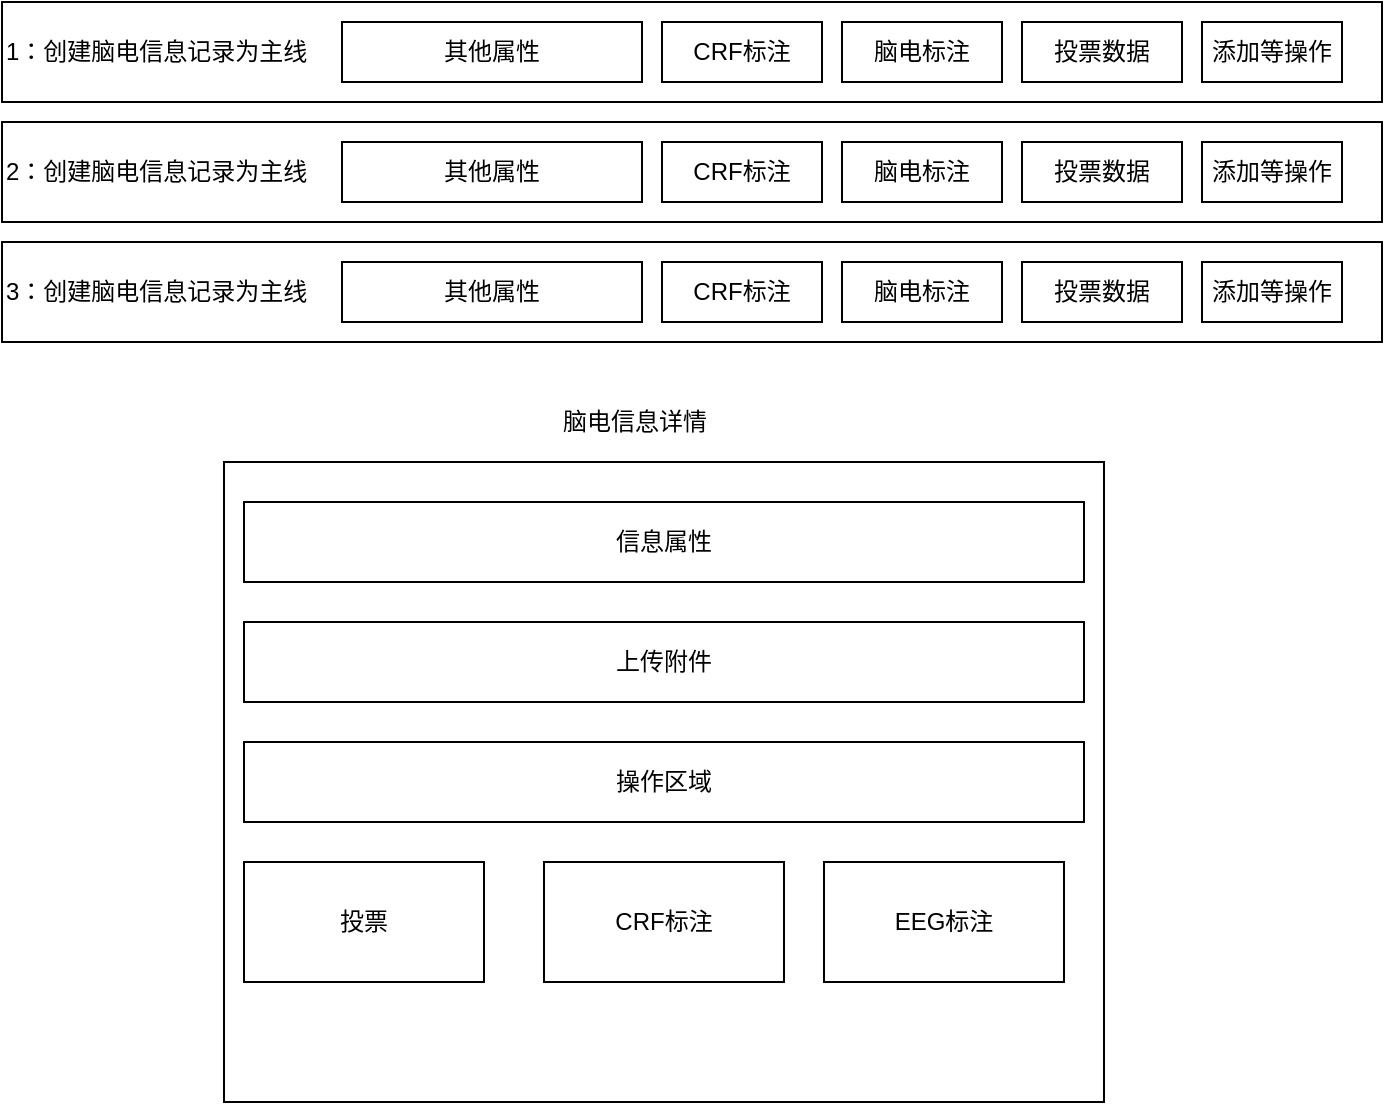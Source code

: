 <mxfile version="15.8.8" type="github"><diagram id="2P-IcHf5kusqsFVMrUGf" name="第 1 页"><mxGraphModel dx="1422" dy="762" grid="1" gridSize="10" guides="1" tooltips="1" connect="1" arrows="1" fold="1" page="1" pageScale="1" pageWidth="827" pageHeight="1169" math="0" shadow="0"><root><mxCell id="0"/><mxCell id="1" parent="0"/><mxCell id="NW2YHNt678Ip9tcdIz6_-1" value="2：创建脑电信息记录为主线" style="rounded=0;whiteSpace=wrap;html=1;align=left;" vertex="1" parent="1"><mxGeometry x="69" y="110" width="690" height="50" as="geometry"/></mxCell><mxCell id="NW2YHNt678Ip9tcdIz6_-2" value="CRF标注" style="rounded=0;whiteSpace=wrap;html=1;" vertex="1" parent="1"><mxGeometry x="399" y="120" width="80" height="30" as="geometry"/></mxCell><mxCell id="NW2YHNt678Ip9tcdIz6_-3" value="脑电标注" style="rounded=0;whiteSpace=wrap;html=1;" vertex="1" parent="1"><mxGeometry x="489" y="120" width="80" height="30" as="geometry"/></mxCell><mxCell id="NW2YHNt678Ip9tcdIz6_-4" value="投票数据" style="rounded=0;whiteSpace=wrap;html=1;" vertex="1" parent="1"><mxGeometry x="579" y="120" width="80" height="30" as="geometry"/></mxCell><mxCell id="NW2YHNt678Ip9tcdIz6_-5" value="" style="rounded=0;whiteSpace=wrap;html=1;" vertex="1" parent="1"><mxGeometry x="180" y="280" width="440" height="320" as="geometry"/></mxCell><mxCell id="NW2YHNt678Ip9tcdIz6_-6" value="脑电信息详情" style="text;html=1;align=center;verticalAlign=middle;resizable=0;points=[];autosize=1;strokeColor=none;fillColor=none;" vertex="1" parent="1"><mxGeometry x="340" y="250" width="90" height="20" as="geometry"/></mxCell><mxCell id="NW2YHNt678Ip9tcdIz6_-7" value="信息属性" style="rounded=0;whiteSpace=wrap;html=1;" vertex="1" parent="1"><mxGeometry x="190" y="300" width="420" height="40" as="geometry"/></mxCell><mxCell id="NW2YHNt678Ip9tcdIz6_-8" value="添加等操作" style="rounded=0;whiteSpace=wrap;html=1;" vertex="1" parent="1"><mxGeometry x="669" y="120" width="70" height="30" as="geometry"/></mxCell><mxCell id="NW2YHNt678Ip9tcdIz6_-9" value="上传附件" style="rounded=0;whiteSpace=wrap;html=1;" vertex="1" parent="1"><mxGeometry x="190" y="360" width="420" height="40" as="geometry"/></mxCell><mxCell id="NW2YHNt678Ip9tcdIz6_-10" value="操作区域" style="rounded=0;whiteSpace=wrap;html=1;" vertex="1" parent="1"><mxGeometry x="190" y="420" width="420" height="40" as="geometry"/></mxCell><mxCell id="NW2YHNt678Ip9tcdIz6_-11" value="投票" style="rounded=0;whiteSpace=wrap;html=1;" vertex="1" parent="1"><mxGeometry x="190" y="480" width="120" height="60" as="geometry"/></mxCell><mxCell id="NW2YHNt678Ip9tcdIz6_-12" value="EEG标注" style="rounded=0;whiteSpace=wrap;html=1;" vertex="1" parent="1"><mxGeometry x="480" y="480" width="120" height="60" as="geometry"/></mxCell><mxCell id="NW2YHNt678Ip9tcdIz6_-13" value="CRF标注" style="rounded=0;whiteSpace=wrap;html=1;" vertex="1" parent="1"><mxGeometry x="340" y="480" width="120" height="60" as="geometry"/></mxCell><mxCell id="NW2YHNt678Ip9tcdIz6_-14" value="其他属性" style="rounded=0;whiteSpace=wrap;html=1;" vertex="1" parent="1"><mxGeometry x="239" y="120" width="150" height="30" as="geometry"/></mxCell><mxCell id="NW2YHNt678Ip9tcdIz6_-15" value="1：创建脑电信息记录为主线" style="rounded=0;whiteSpace=wrap;html=1;align=left;" vertex="1" parent="1"><mxGeometry x="69" y="50" width="690" height="50" as="geometry"/></mxCell><mxCell id="NW2YHNt678Ip9tcdIz6_-16" value="CRF标注" style="rounded=0;whiteSpace=wrap;html=1;" vertex="1" parent="1"><mxGeometry x="399" y="60" width="80" height="30" as="geometry"/></mxCell><mxCell id="NW2YHNt678Ip9tcdIz6_-17" value="脑电标注" style="rounded=0;whiteSpace=wrap;html=1;" vertex="1" parent="1"><mxGeometry x="489" y="60" width="80" height="30" as="geometry"/></mxCell><mxCell id="NW2YHNt678Ip9tcdIz6_-18" value="投票数据" style="rounded=0;whiteSpace=wrap;html=1;" vertex="1" parent="1"><mxGeometry x="579" y="60" width="80" height="30" as="geometry"/></mxCell><mxCell id="NW2YHNt678Ip9tcdIz6_-19" value="添加等操作" style="rounded=0;whiteSpace=wrap;html=1;" vertex="1" parent="1"><mxGeometry x="669" y="60" width="70" height="30" as="geometry"/></mxCell><mxCell id="NW2YHNt678Ip9tcdIz6_-20" value="其他属性" style="rounded=0;whiteSpace=wrap;html=1;" vertex="1" parent="1"><mxGeometry x="239" y="60" width="150" height="30" as="geometry"/></mxCell><mxCell id="NW2YHNt678Ip9tcdIz6_-21" value="3：创建脑电信息记录为主线" style="rounded=0;whiteSpace=wrap;html=1;align=left;" vertex="1" parent="1"><mxGeometry x="69" y="170" width="690" height="50" as="geometry"/></mxCell><mxCell id="NW2YHNt678Ip9tcdIz6_-22" value="CRF标注" style="rounded=0;whiteSpace=wrap;html=1;" vertex="1" parent="1"><mxGeometry x="399" y="180" width="80" height="30" as="geometry"/></mxCell><mxCell id="NW2YHNt678Ip9tcdIz6_-23" value="脑电标注" style="rounded=0;whiteSpace=wrap;html=1;" vertex="1" parent="1"><mxGeometry x="489" y="180" width="80" height="30" as="geometry"/></mxCell><mxCell id="NW2YHNt678Ip9tcdIz6_-24" value="投票数据" style="rounded=0;whiteSpace=wrap;html=1;" vertex="1" parent="1"><mxGeometry x="579" y="180" width="80" height="30" as="geometry"/></mxCell><mxCell id="NW2YHNt678Ip9tcdIz6_-25" value="添加等操作" style="rounded=0;whiteSpace=wrap;html=1;" vertex="1" parent="1"><mxGeometry x="669" y="180" width="70" height="30" as="geometry"/></mxCell><mxCell id="NW2YHNt678Ip9tcdIz6_-26" value="其他属性" style="rounded=0;whiteSpace=wrap;html=1;" vertex="1" parent="1"><mxGeometry x="239" y="180" width="150" height="30" as="geometry"/></mxCell></root></mxGraphModel></diagram></mxfile>